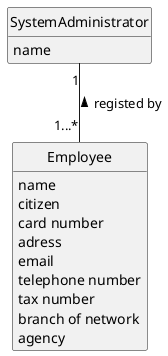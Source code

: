 @startuml
skinparam monochrome true
skinparam packageStyle rectangle
skinparam shadowing false
'skinparam linetype ortho
'left to right direction
skinparam classAttributeIconSize 0
hide circle
hide methods


class SystemAdministrator{
  name
}


class Employee {
    name
    citizen
    card number
    adress
    email
    telephone number
    tax number
    branch of network
    agency
}

SystemAdministrator "1"--"1...*" Employee: registed by <
@enduml